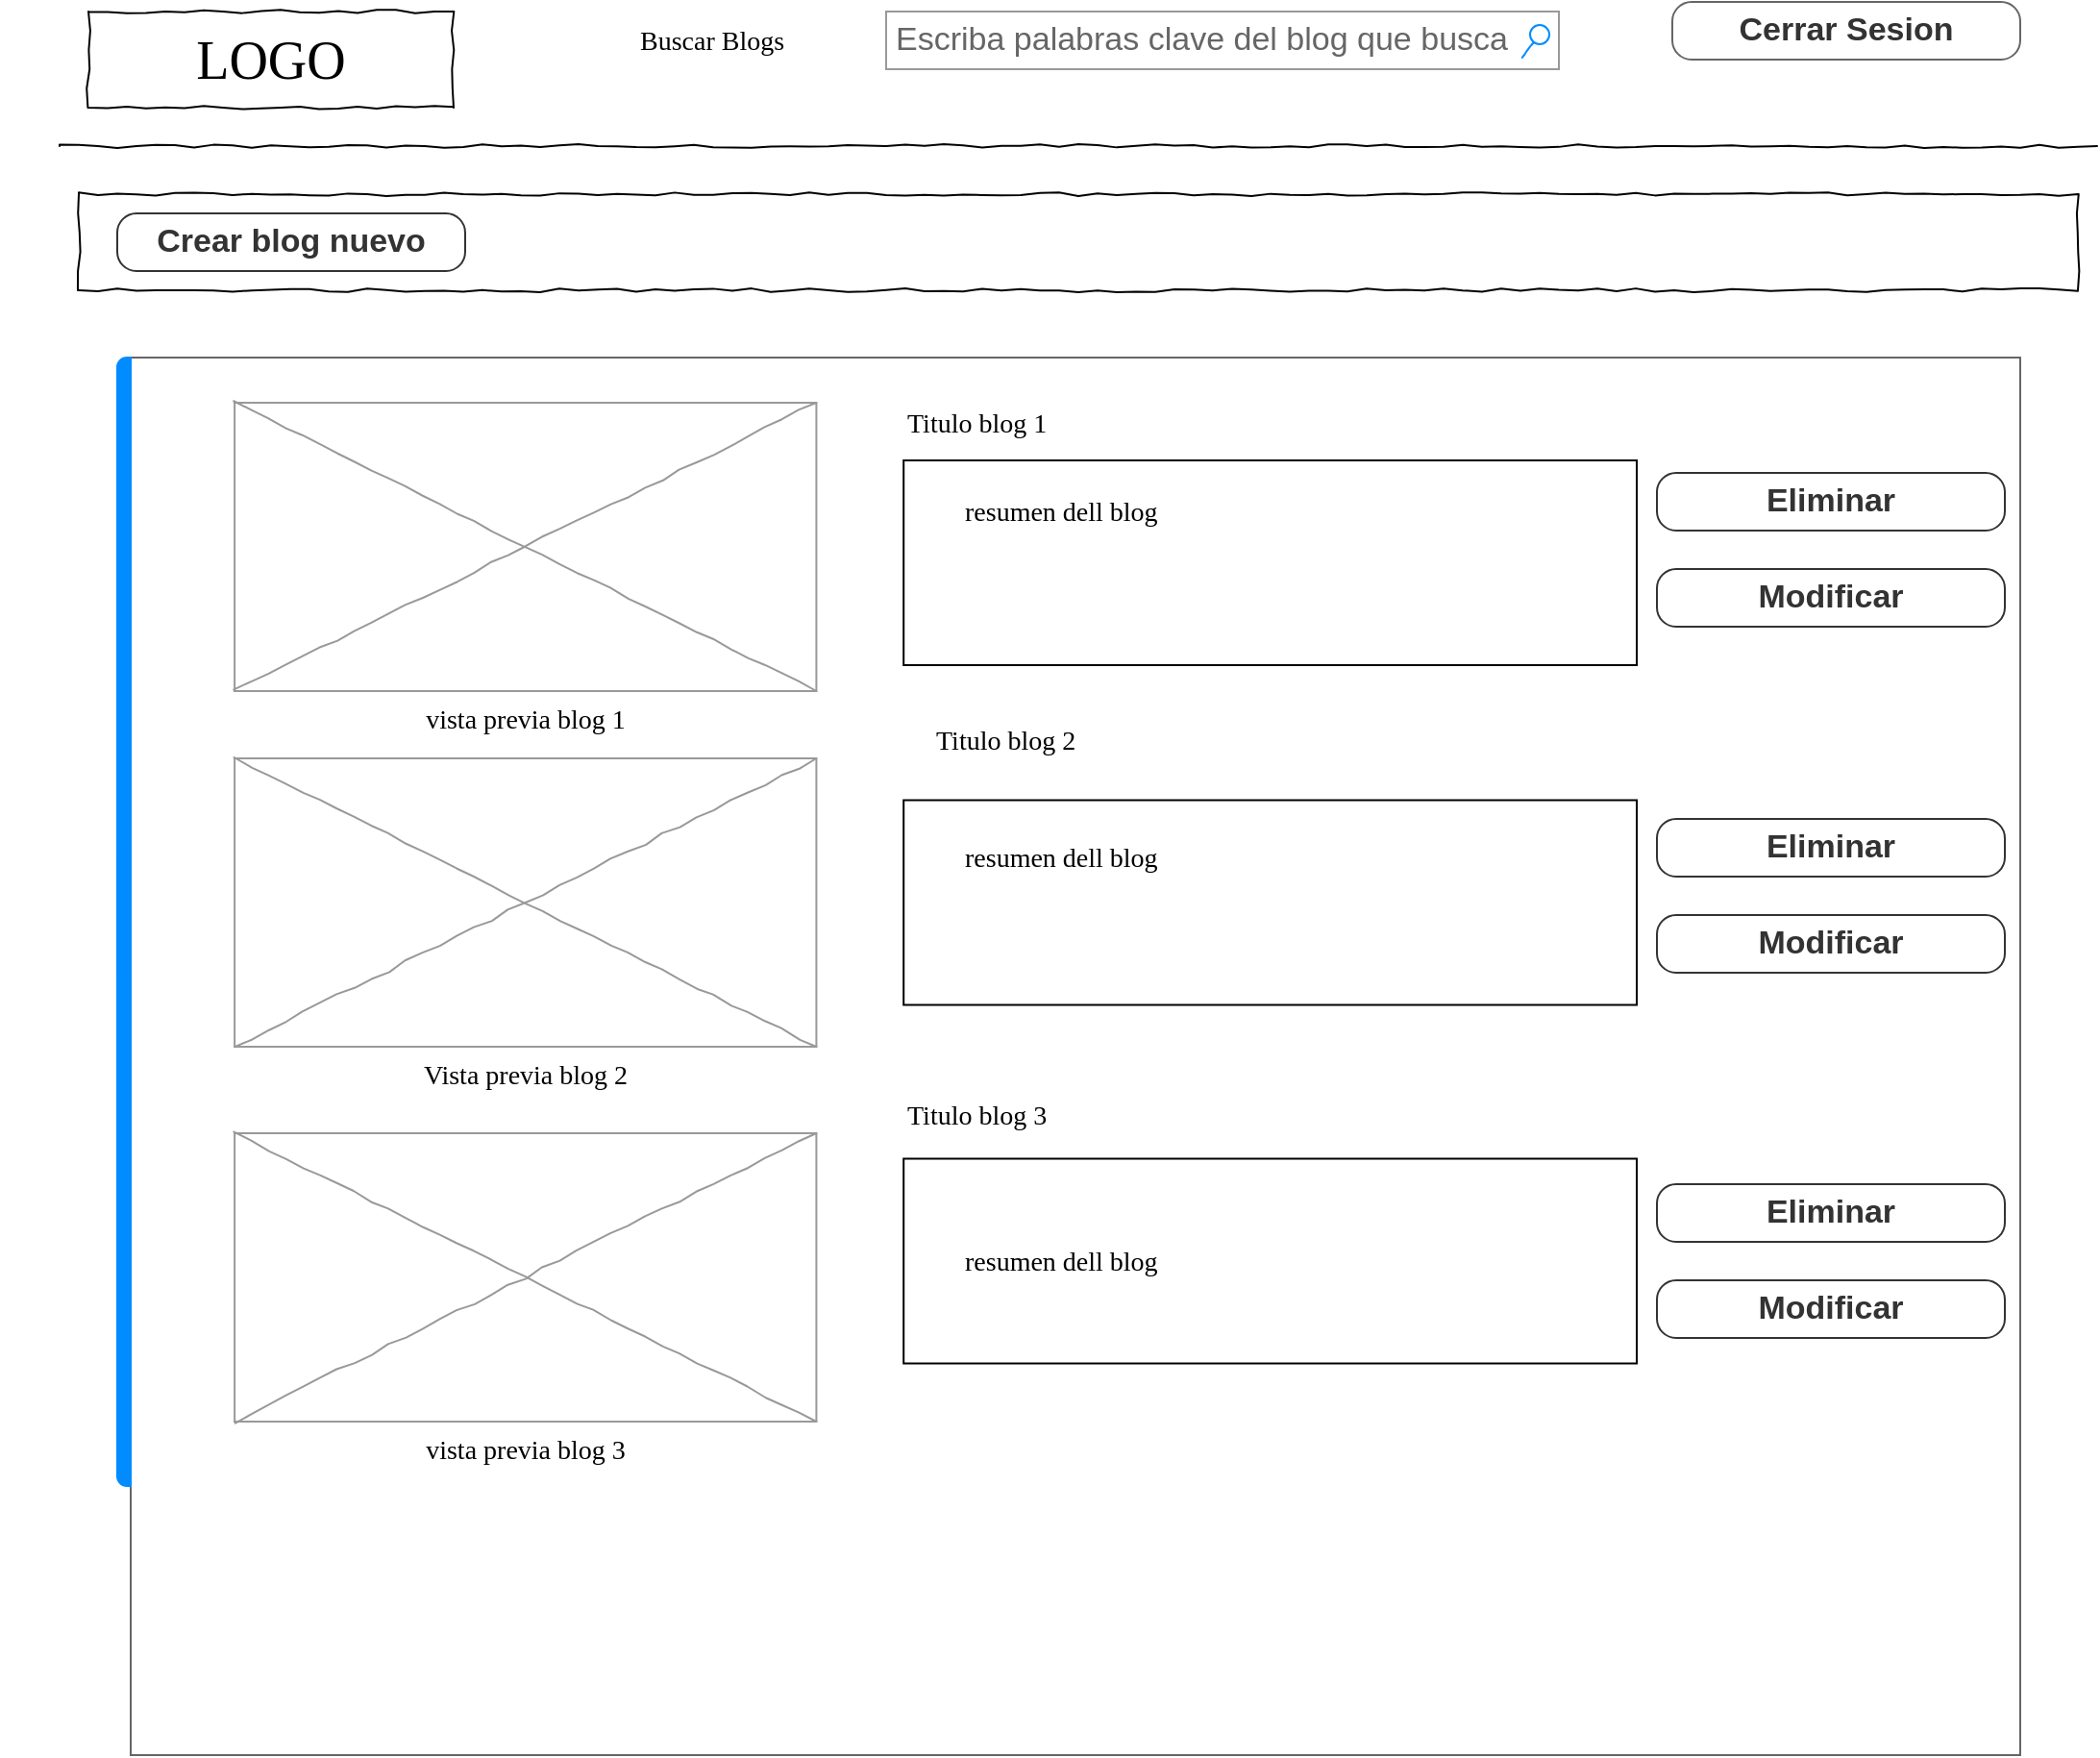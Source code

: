<mxfile version="14.0.1" type="github">
  <diagram name="Page-1" id="03018318-947c-dd8e-b7a3-06fadd420f32">
    <mxGraphModel dx="2340" dy="684" grid="1" gridSize="10" guides="1" tooltips="1" connect="1" arrows="1" fold="1" page="1" pageScale="1" pageWidth="1100" pageHeight="850" background="#ffffff" math="0" shadow="0">
      <root>
        <mxCell id="0" />
        <mxCell id="1" parent="0" />
        <mxCell id="677b7b8949515195-2" value="LOGO" style="whiteSpace=wrap;html=1;rounded=0;shadow=0;labelBackgroundColor=none;strokeWidth=1;fontFamily=Verdana;fontSize=28;align=center;comic=1;" parent="1" vertex="1">
          <mxGeometry x="35" y="30" width="190" height="50" as="geometry" />
        </mxCell>
        <mxCell id="677b7b8949515195-3" value="Escriba palabras clave del blog que busca" style="strokeWidth=1;shadow=0;dashed=0;align=center;html=1;shape=mxgraph.mockup.forms.searchBox;strokeColor=#999999;mainText=;strokeColor2=#008cff;fontColor=#666666;fontSize=17;align=left;spacingLeft=3;rounded=0;labelBackgroundColor=none;comic=1;" parent="1" vertex="1">
          <mxGeometry x="450" y="30" width="350" height="30" as="geometry" />
        </mxCell>
        <mxCell id="677b7b8949515195-6" value="Buscar Blogs" style="text;html=1;points=[];align=left;verticalAlign=top;spacingTop=-4;fontSize=14;fontFamily=Verdana;" parent="1" vertex="1">
          <mxGeometry x="320" y="35" width="60" height="20" as="geometry" />
        </mxCell>
        <mxCell id="677b7b8949515195-9" value="" style="line;strokeWidth=1;html=1;rounded=0;shadow=0;labelBackgroundColor=none;fillColor=none;fontFamily=Verdana;fontSize=14;fontColor=#000000;align=center;comic=1;" parent="1" vertex="1">
          <mxGeometry x="20" y="95" width="1060" height="10" as="geometry" />
        </mxCell>
        <mxCell id="677b7b8949515195-10" value="" style="whiteSpace=wrap;html=1;rounded=0;shadow=0;labelBackgroundColor=none;strokeWidth=1;fillColor=none;fontFamily=Verdana;fontSize=12;align=center;comic=1;" parent="1" vertex="1">
          <mxGeometry x="30" y="125" width="1040" height="50" as="geometry" />
        </mxCell>
        <mxCell id="677b7b8949515195-44" value="Feature 1" style="text;html=1;points=[];align=left;verticalAlign=top;spacingTop=-4;fontSize=14;fontFamily=Verdana;" parent="1" vertex="1">
          <mxGeometry x="280" y="306" width="170" height="20" as="geometry" />
        </mxCell>
        <mxCell id="F0CbB1kp5sL9p8T1bUaQ-2" value="" style="strokeWidth=1;shadow=0;dashed=0;align=center;html=1;shape=mxgraph.mockup.containers.marginRect2;rectMarginLeft=67;strokeColor=#666666;gradientColor=none;fillColor=none;sketch=0;" vertex="1" parent="1">
          <mxGeometry x="-10" y="210" width="1050" height="727" as="geometry" />
        </mxCell>
        <mxCell id="F0CbB1kp5sL9p8T1bUaQ-14" value="" style="rounded=0;whiteSpace=wrap;html=1;shadow=0;sketch=0;fillColor=none;" vertex="1" parent="F0CbB1kp5sL9p8T1bUaQ-2">
          <mxGeometry x="469.098" y="53.5" width="381.402" height="106.5" as="geometry" />
        </mxCell>
        <mxCell id="F0CbB1kp5sL9p8T1bUaQ-6" value="" style="strokeWidth=1;shadow=0;dashed=0;align=center;html=1;shape=mxgraph.mockup.containers.leftButton;rSize=5;strokeColor=#008cff;fillColor=#008cff;resizeHeight=1;movable=0;deletable=0;" vertex="1" parent="F0CbB1kp5sL9p8T1bUaQ-2">
          <mxGeometry width="7" height="587" relative="1" as="geometry">
            <mxPoint x="60" as="offset" />
          </mxGeometry>
        </mxCell>
        <mxCell id="F0CbB1kp5sL9p8T1bUaQ-11" value="Vista previa blog 2" style="verticalLabelPosition=bottom;shadow=0;dashed=0;align=center;html=1;verticalAlign=top;strokeWidth=1;shape=mxgraph.mockup.graphics.simpleIcon;strokeColor=#999999;rounded=0;labelBackgroundColor=none;fontFamily=Verdana;fontSize=14;fontColor=#000000;comic=1;" vertex="1" parent="F0CbB1kp5sL9p8T1bUaQ-2">
          <mxGeometry x="121.059" y="208.5" width="302.647" height="150" as="geometry" />
        </mxCell>
        <mxCell id="F0CbB1kp5sL9p8T1bUaQ-10" value="vista previa blog 3" style="verticalLabelPosition=bottom;shadow=0;dashed=0;align=center;html=1;verticalAlign=top;strokeWidth=1;shape=mxgraph.mockup.graphics.simpleIcon;strokeColor=#999999;rounded=0;labelBackgroundColor=none;fontFamily=Verdana;fontSize=14;fontColor=#000000;comic=1;" vertex="1" parent="F0CbB1kp5sL9p8T1bUaQ-2">
          <mxGeometry x="121.059" y="403.5" width="302.647" height="150" as="geometry" />
        </mxCell>
        <mxCell id="677b7b8949515195-16" value="vista previa blog 1" style="verticalLabelPosition=bottom;shadow=0;dashed=0;align=center;html=1;verticalAlign=top;strokeWidth=1;shape=mxgraph.mockup.graphics.simpleIcon;strokeColor=#999999;rounded=0;labelBackgroundColor=none;fontFamily=Verdana;fontSize=14;fontColor=#000000;comic=1;" parent="F0CbB1kp5sL9p8T1bUaQ-2" vertex="1">
          <mxGeometry x="121.059" y="23.5" width="302.647" height="150" as="geometry" />
        </mxCell>
        <mxCell id="677b7b8949515195-45" value="Titulo blog 1" style="text;html=1;points=[];align=left;verticalAlign=top;spacingTop=-4;fontSize=14;fontFamily=Verdana;" parent="F0CbB1kp5sL9p8T1bUaQ-2" vertex="1">
          <mxGeometry x="469.103" y="23.5" width="257.25" height="20" as="geometry" />
        </mxCell>
        <mxCell id="F0CbB1kp5sL9p8T1bUaQ-12" value="resumen dell blog" style="text;html=1;points=[];align=left;verticalAlign=top;spacingTop=-4;fontSize=14;fontFamily=Verdana;" vertex="1" parent="F0CbB1kp5sL9p8T1bUaQ-2">
          <mxGeometry x="499.368" y="70" width="257.25" height="20" as="geometry" />
        </mxCell>
        <mxCell id="F0CbB1kp5sL9p8T1bUaQ-26" value="Titulo blog 2" style="text;html=1;points=[];align=left;verticalAlign=top;spacingTop=-4;fontSize=14;fontFamily=Verdana;" vertex="1" parent="F0CbB1kp5sL9p8T1bUaQ-2">
          <mxGeometry x="484.235" y="188.5" width="257.25" height="20" as="geometry" />
        </mxCell>
        <mxCell id="F0CbB1kp5sL9p8T1bUaQ-25" value="Titulo blog 3" style="text;html=1;points=[];align=left;verticalAlign=top;spacingTop=-4;fontSize=14;fontFamily=Verdana;" vertex="1" parent="F0CbB1kp5sL9p8T1bUaQ-2">
          <mxGeometry x="469.103" y="383.5" width="257.25" height="20" as="geometry" />
        </mxCell>
        <mxCell id="F0CbB1kp5sL9p8T1bUaQ-28" value="" style="rounded=0;whiteSpace=wrap;html=1;shadow=0;sketch=0;fillColor=none;" vertex="1" parent="F0CbB1kp5sL9p8T1bUaQ-2">
          <mxGeometry x="469.098" y="416.75" width="381.402" height="106.5" as="geometry" />
        </mxCell>
        <mxCell id="F0CbB1kp5sL9p8T1bUaQ-27" value="" style="rounded=0;whiteSpace=wrap;html=1;shadow=0;sketch=0;fillColor=none;" vertex="1" parent="F0CbB1kp5sL9p8T1bUaQ-2">
          <mxGeometry x="469.098" y="230.25" width="381.402" height="106.5" as="geometry" />
        </mxCell>
        <mxCell id="F0CbB1kp5sL9p8T1bUaQ-30" value="resumen dell blog" style="text;html=1;points=[];align=left;verticalAlign=top;spacingTop=-4;fontSize=14;fontFamily=Verdana;" vertex="1" parent="F0CbB1kp5sL9p8T1bUaQ-2">
          <mxGeometry x="499.368" y="460" width="257.25" height="20" as="geometry" />
        </mxCell>
        <mxCell id="F0CbB1kp5sL9p8T1bUaQ-29" value="resumen dell blog" style="text;html=1;points=[];align=left;verticalAlign=top;spacingTop=-4;fontSize=14;fontFamily=Verdana;" vertex="1" parent="F0CbB1kp5sL9p8T1bUaQ-2">
          <mxGeometry x="499.368" y="250" width="257.25" height="20" as="geometry" />
        </mxCell>
        <mxCell id="F0CbB1kp5sL9p8T1bUaQ-45" value="Eliminar" style="strokeWidth=1;shadow=0;dashed=0;align=center;html=1;shape=mxgraph.mockup.buttons.button;mainText=;buttonStyle=round;fontSize=17;fontStyle=1;whiteSpace=wrap;sketch=0;strokeColor=#333333;fontColor=#333333;fillColor=#FFFFFF;" vertex="1" parent="F0CbB1kp5sL9p8T1bUaQ-2">
          <mxGeometry x="861" y="60" width="181" height="30" as="geometry" />
        </mxCell>
        <mxCell id="F0CbB1kp5sL9p8T1bUaQ-47" value="Eliminar" style="strokeWidth=1;shadow=0;dashed=0;align=center;html=1;shape=mxgraph.mockup.buttons.button;mainText=;buttonStyle=round;fontSize=17;fontStyle=1;whiteSpace=wrap;sketch=0;strokeColor=#333333;fontColor=#333333;fillColor=#FFFFFF;" vertex="1" parent="F0CbB1kp5sL9p8T1bUaQ-2">
          <mxGeometry x="861" y="240" width="181" height="30" as="geometry" />
        </mxCell>
        <mxCell id="F0CbB1kp5sL9p8T1bUaQ-46" value="Eliminar" style="strokeWidth=1;shadow=0;dashed=0;align=center;html=1;shape=mxgraph.mockup.buttons.button;mainText=;buttonStyle=round;fontSize=17;fontStyle=1;whiteSpace=wrap;sketch=0;strokeColor=#333333;fontColor=#333333;fillColor=#FFFFFF;" vertex="1" parent="F0CbB1kp5sL9p8T1bUaQ-2">
          <mxGeometry x="861" y="430" width="181" height="30" as="geometry" />
        </mxCell>
        <mxCell id="F0CbB1kp5sL9p8T1bUaQ-48" value="Modificar" style="strokeWidth=1;shadow=0;dashed=0;align=center;html=1;shape=mxgraph.mockup.buttons.button;mainText=;buttonStyle=round;fontSize=17;fontStyle=1;whiteSpace=wrap;sketch=0;strokeColor=#333333;fontColor=#333333;fillColor=#FFFFFF;" vertex="1" parent="F0CbB1kp5sL9p8T1bUaQ-2">
          <mxGeometry x="861" y="110" width="181" height="30" as="geometry" />
        </mxCell>
        <mxCell id="F0CbB1kp5sL9p8T1bUaQ-50" value="Modificar" style="strokeWidth=1;shadow=0;dashed=0;align=center;html=1;shape=mxgraph.mockup.buttons.button;mainText=;buttonStyle=round;fontSize=17;fontStyle=1;whiteSpace=wrap;sketch=0;strokeColor=#333333;fontColor=#333333;fillColor=#FFFFFF;" vertex="1" parent="F0CbB1kp5sL9p8T1bUaQ-2">
          <mxGeometry x="861" y="290" width="181" height="30" as="geometry" />
        </mxCell>
        <mxCell id="F0CbB1kp5sL9p8T1bUaQ-49" value="Modificar" style="strokeWidth=1;shadow=0;dashed=0;align=center;html=1;shape=mxgraph.mockup.buttons.button;mainText=;buttonStyle=round;fontSize=17;fontStyle=1;whiteSpace=wrap;sketch=0;strokeColor=#333333;fontColor=#333333;fillColor=#FFFFFF;" vertex="1" parent="F0CbB1kp5sL9p8T1bUaQ-2">
          <mxGeometry x="861" y="480" width="181" height="30" as="geometry" />
        </mxCell>
        <mxCell id="F0CbB1kp5sL9p8T1bUaQ-42" value="Crear blog nuevo" style="strokeWidth=1;shadow=0;dashed=0;align=center;html=1;shape=mxgraph.mockup.buttons.button;mainText=;buttonStyle=round;fontSize=17;fontStyle=1;whiteSpace=wrap;sketch=0;strokeColor=#333333;fontColor=#333333;fillColor=#FFFFFF;" vertex="1" parent="1">
          <mxGeometry x="50" y="135" width="181" height="30" as="geometry" />
        </mxCell>
        <mxCell id="F0CbB1kp5sL9p8T1bUaQ-44" value="Cerrar Sesion" style="strokeWidth=1;shadow=0;dashed=0;align=center;html=1;shape=mxgraph.mockup.buttons.button;mainText=;buttonStyle=round;fontSize=17;fontStyle=1;whiteSpace=wrap;sketch=0;strokeColor=#666666;fontColor=#333333;fillColor=#FFFFFF;" vertex="1" parent="1">
          <mxGeometry x="859" y="25" width="181" height="30" as="geometry" />
        </mxCell>
      </root>
    </mxGraphModel>
  </diagram>
</mxfile>
